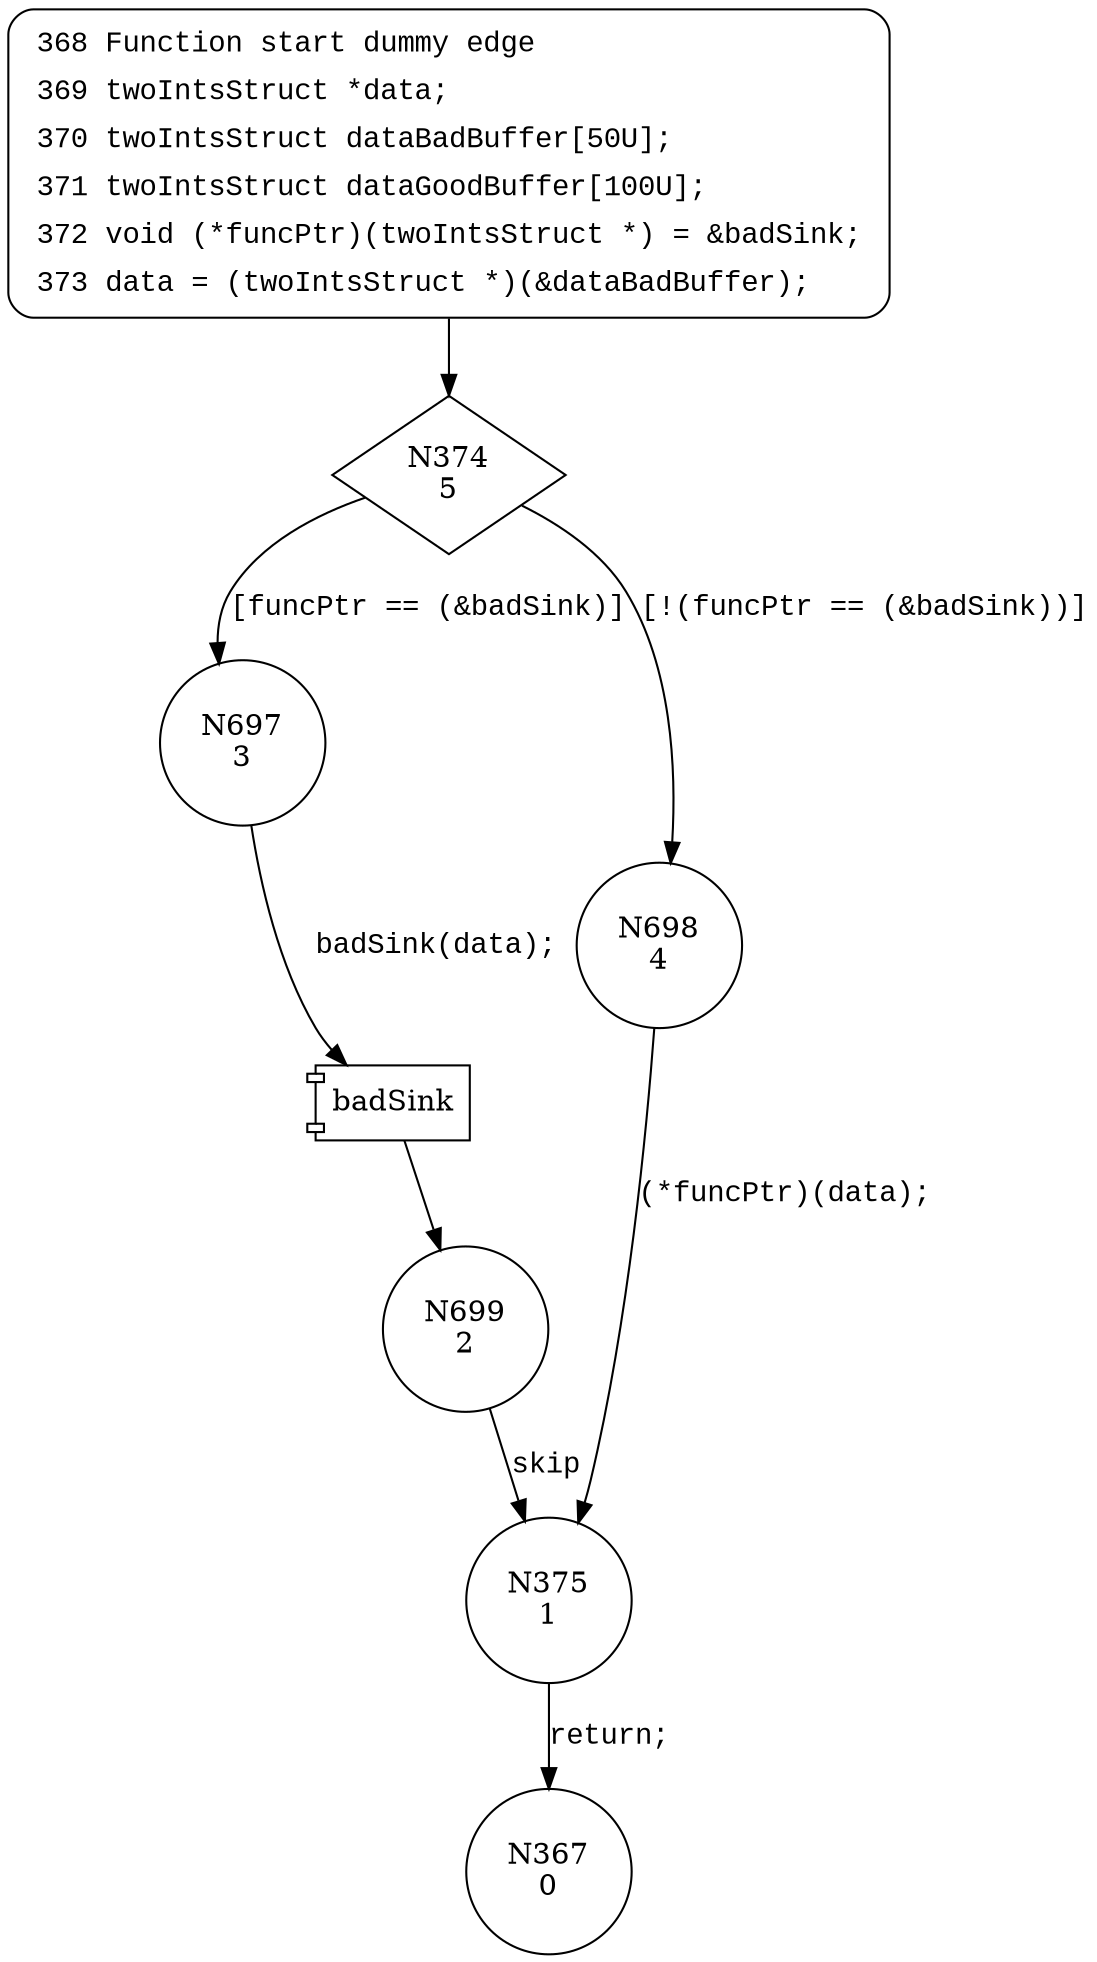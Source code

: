 digraph CWE121_Stack_Based_Buffer_Overflow__CWE805_struct_declare_memmove_44_bad {
374 [shape="diamond" label="N374\n5"]
697 [shape="circle" label="N697\n3"]
698 [shape="circle" label="N698\n4"]
375 [shape="circle" label="N375\n1"]
367 [shape="circle" label="N367\n0"]
699 [shape="circle" label="N699\n2"]
368 [style="filled,bold" penwidth="1" fillcolor="white" fontname="Courier New" shape="Mrecord" label=<<table border="0" cellborder="0" cellpadding="3" bgcolor="white"><tr><td align="right">368</td><td align="left">Function start dummy edge</td></tr><tr><td align="right">369</td><td align="left">twoIntsStruct *data;</td></tr><tr><td align="right">370</td><td align="left">twoIntsStruct dataBadBuffer[50U];</td></tr><tr><td align="right">371</td><td align="left">twoIntsStruct dataGoodBuffer[100U];</td></tr><tr><td align="right">372</td><td align="left">void (*funcPtr)(twoIntsStruct *) = &amp;badSink;</td></tr><tr><td align="right">373</td><td align="left">data = (twoIntsStruct *)(&amp;dataBadBuffer);</td></tr></table>>]
368 -> 374[label=""]
374 -> 697 [label="[funcPtr == (&badSink)]" fontname="Courier New"]
374 -> 698 [label="[!(funcPtr == (&badSink))]" fontname="Courier New"]
375 -> 367 [label="return;" fontname="Courier New"]
100032 [shape="component" label="badSink"]
697 -> 100032 [label="badSink(data);" fontname="Courier New"]
100032 -> 699 [label="" fontname="Courier New"]
698 -> 375 [label="(*funcPtr)(data);" fontname="Courier New"]
699 -> 375 [label="skip" fontname="Courier New"]
}